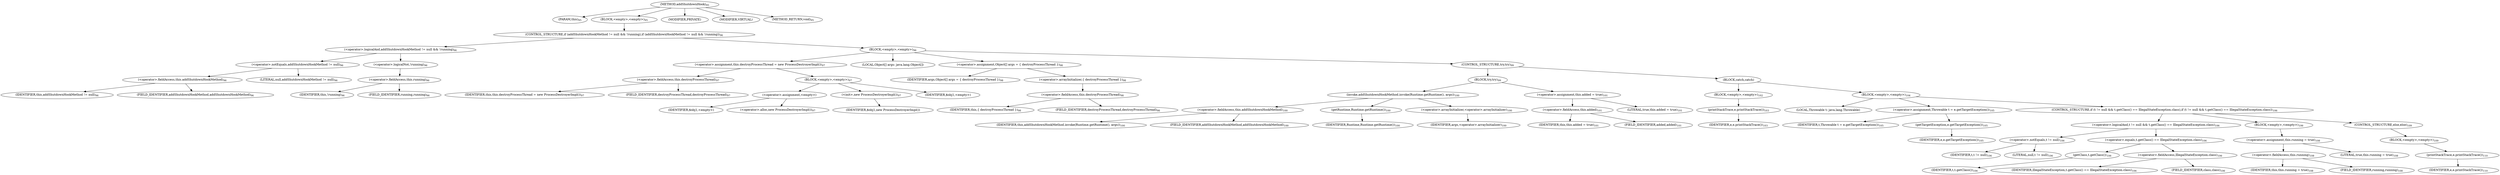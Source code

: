 digraph "addShutdownHook" {  
"209" [label = <(METHOD,addShutdownHook)<SUB>95</SUB>> ]
"210" [label = <(PARAM,this)<SUB>95</SUB>> ]
"211" [label = <(BLOCK,&lt;empty&gt;,&lt;empty&gt;)<SUB>95</SUB>> ]
"212" [label = <(CONTROL_STRUCTURE,if (addShutdownHookMethod != null &amp;&amp; !running),if (addShutdownHookMethod != null &amp;&amp; !running))<SUB>96</SUB>> ]
"213" [label = <(&lt;operator&gt;.logicalAnd,addShutdownHookMethod != null &amp;&amp; !running)<SUB>96</SUB>> ]
"214" [label = <(&lt;operator&gt;.notEquals,addShutdownHookMethod != null)<SUB>96</SUB>> ]
"215" [label = <(&lt;operator&gt;.fieldAccess,this.addShutdownHookMethod)<SUB>96</SUB>> ]
"216" [label = <(IDENTIFIER,this,addShutdownHookMethod != null)<SUB>96</SUB>> ]
"217" [label = <(FIELD_IDENTIFIER,addShutdownHookMethod,addShutdownHookMethod)<SUB>96</SUB>> ]
"218" [label = <(LITERAL,null,addShutdownHookMethod != null)<SUB>96</SUB>> ]
"219" [label = <(&lt;operator&gt;.logicalNot,!running)<SUB>96</SUB>> ]
"220" [label = <(&lt;operator&gt;.fieldAccess,this.running)<SUB>96</SUB>> ]
"221" [label = <(IDENTIFIER,this,!running)<SUB>96</SUB>> ]
"222" [label = <(FIELD_IDENTIFIER,running,running)<SUB>96</SUB>> ]
"223" [label = <(BLOCK,&lt;empty&gt;,&lt;empty&gt;)<SUB>96</SUB>> ]
"224" [label = <(&lt;operator&gt;.assignment,this.destroyProcessThread = new ProcessDestroyerImpl())<SUB>97</SUB>> ]
"225" [label = <(&lt;operator&gt;.fieldAccess,this.destroyProcessThread)<SUB>97</SUB>> ]
"226" [label = <(IDENTIFIER,this,this.destroyProcessThread = new ProcessDestroyerImpl())<SUB>97</SUB>> ]
"227" [label = <(FIELD_IDENTIFIER,destroyProcessThread,destroyProcessThread)<SUB>97</SUB>> ]
"228" [label = <(BLOCK,&lt;empty&gt;,&lt;empty&gt;)<SUB>97</SUB>> ]
"229" [label = <(&lt;operator&gt;.assignment,&lt;empty&gt;)> ]
"230" [label = <(IDENTIFIER,$obj1,&lt;empty&gt;)> ]
"231" [label = <(&lt;operator&gt;.alloc,new ProcessDestroyerImpl())<SUB>97</SUB>> ]
"232" [label = <(&lt;init&gt;,new ProcessDestroyerImpl())<SUB>97</SUB>> ]
"233" [label = <(IDENTIFIER,$obj1,new ProcessDestroyerImpl())> ]
"234" [label = <(IDENTIFIER,$obj1,&lt;empty&gt;)> ]
"235" [label = <(LOCAL,Object[] args: java.lang.Object[])> ]
"236" [label = <(&lt;operator&gt;.assignment,Object[] args = { destroyProcessThread })<SUB>98</SUB>> ]
"237" [label = <(IDENTIFIER,args,Object[] args = { destroyProcessThread })<SUB>98</SUB>> ]
"238" [label = <(&lt;operator&gt;.arrayInitializer,{ destroyProcessThread })<SUB>98</SUB>> ]
"239" [label = <(&lt;operator&gt;.fieldAccess,this.destroyProcessThread)<SUB>98</SUB>> ]
"240" [label = <(IDENTIFIER,this,{ destroyProcessThread })<SUB>98</SUB>> ]
"241" [label = <(FIELD_IDENTIFIER,destroyProcessThread,destroyProcessThread)<SUB>98</SUB>> ]
"242" [label = <(CONTROL_STRUCTURE,try,try)<SUB>99</SUB>> ]
"243" [label = <(BLOCK,try,try)<SUB>99</SUB>> ]
"244" [label = <(invoke,addShutdownHookMethod.invoke(Runtime.getRuntime(), args))<SUB>100</SUB>> ]
"245" [label = <(&lt;operator&gt;.fieldAccess,this.addShutdownHookMethod)<SUB>100</SUB>> ]
"246" [label = <(IDENTIFIER,this,addShutdownHookMethod.invoke(Runtime.getRuntime(), args))<SUB>100</SUB>> ]
"247" [label = <(FIELD_IDENTIFIER,addShutdownHookMethod,addShutdownHookMethod)<SUB>100</SUB>> ]
"248" [label = <(getRuntime,Runtime.getRuntime())<SUB>100</SUB>> ]
"249" [label = <(IDENTIFIER,Runtime,Runtime.getRuntime())<SUB>100</SUB>> ]
"250" [label = <(&lt;operator&gt;.arrayInitializer,&lt;operator&gt;.arrayInitializer)<SUB>100</SUB>> ]
"251" [label = <(IDENTIFIER,args,&lt;operator&gt;.arrayInitializer)<SUB>100</SUB>> ]
"252" [label = <(&lt;operator&gt;.assignment,this.added = true)<SUB>101</SUB>> ]
"253" [label = <(&lt;operator&gt;.fieldAccess,this.added)<SUB>101</SUB>> ]
"254" [label = <(IDENTIFIER,this,this.added = true)<SUB>101</SUB>> ]
"255" [label = <(FIELD_IDENTIFIER,added,added)<SUB>101</SUB>> ]
"256" [label = <(LITERAL,true,this.added = true)<SUB>101</SUB>> ]
"257" [label = <(BLOCK,catch,catch)> ]
"258" [label = <(BLOCK,&lt;empty&gt;,&lt;empty&gt;)<SUB>102</SUB>> ]
"259" [label = <(printStackTrace,e.printStackTrace())<SUB>103</SUB>> ]
"260" [label = <(IDENTIFIER,e,e.printStackTrace())<SUB>103</SUB>> ]
"261" [label = <(BLOCK,&lt;empty&gt;,&lt;empty&gt;)<SUB>104</SUB>> ]
"262" [label = <(LOCAL,Throwable t: java.lang.Throwable)> ]
"263" [label = <(&lt;operator&gt;.assignment,Throwable t = e.getTargetException())<SUB>105</SUB>> ]
"264" [label = <(IDENTIFIER,t,Throwable t = e.getTargetException())<SUB>105</SUB>> ]
"265" [label = <(getTargetException,e.getTargetException())<SUB>105</SUB>> ]
"266" [label = <(IDENTIFIER,e,e.getTargetException())<SUB>105</SUB>> ]
"267" [label = <(CONTROL_STRUCTURE,if (t != null &amp;&amp; t.getClass() == IllegalStateException.class),if (t != null &amp;&amp; t.getClass() == IllegalStateException.class))<SUB>106</SUB>> ]
"268" [label = <(&lt;operator&gt;.logicalAnd,t != null &amp;&amp; t.getClass() == IllegalStateException.class)<SUB>106</SUB>> ]
"269" [label = <(&lt;operator&gt;.notEquals,t != null)<SUB>106</SUB>> ]
"270" [label = <(IDENTIFIER,t,t != null)<SUB>106</SUB>> ]
"271" [label = <(LITERAL,null,t != null)<SUB>106</SUB>> ]
"272" [label = <(&lt;operator&gt;.equals,t.getClass() == IllegalStateException.class)<SUB>106</SUB>> ]
"273" [label = <(getClass,t.getClass())<SUB>106</SUB>> ]
"274" [label = <(IDENTIFIER,t,t.getClass())<SUB>106</SUB>> ]
"275" [label = <(&lt;operator&gt;.fieldAccess,IllegalStateException.class)<SUB>106</SUB>> ]
"276" [label = <(IDENTIFIER,IllegalStateException,t.getClass() == IllegalStateException.class)<SUB>106</SUB>> ]
"277" [label = <(FIELD_IDENTIFIER,class,class)<SUB>106</SUB>> ]
"278" [label = <(BLOCK,&lt;empty&gt;,&lt;empty&gt;)<SUB>106</SUB>> ]
"279" [label = <(&lt;operator&gt;.assignment,this.running = true)<SUB>108</SUB>> ]
"280" [label = <(&lt;operator&gt;.fieldAccess,this.running)<SUB>108</SUB>> ]
"281" [label = <(IDENTIFIER,this,this.running = true)<SUB>108</SUB>> ]
"282" [label = <(FIELD_IDENTIFIER,running,running)<SUB>108</SUB>> ]
"283" [label = <(LITERAL,true,this.running = true)<SUB>108</SUB>> ]
"284" [label = <(CONTROL_STRUCTURE,else,else)<SUB>109</SUB>> ]
"285" [label = <(BLOCK,&lt;empty&gt;,&lt;empty&gt;)<SUB>109</SUB>> ]
"286" [label = <(printStackTrace,e.printStackTrace())<SUB>110</SUB>> ]
"287" [label = <(IDENTIFIER,e,e.printStackTrace())<SUB>110</SUB>> ]
"288" [label = <(MODIFIER,PRIVATE)> ]
"289" [label = <(MODIFIER,VIRTUAL)> ]
"290" [label = <(METHOD_RETURN,void)<SUB>95</SUB>> ]
  "209" -> "210" 
  "209" -> "211" 
  "209" -> "288" 
  "209" -> "289" 
  "209" -> "290" 
  "211" -> "212" 
  "212" -> "213" 
  "212" -> "223" 
  "213" -> "214" 
  "213" -> "219" 
  "214" -> "215" 
  "214" -> "218" 
  "215" -> "216" 
  "215" -> "217" 
  "219" -> "220" 
  "220" -> "221" 
  "220" -> "222" 
  "223" -> "224" 
  "223" -> "235" 
  "223" -> "236" 
  "223" -> "242" 
  "224" -> "225" 
  "224" -> "228" 
  "225" -> "226" 
  "225" -> "227" 
  "228" -> "229" 
  "228" -> "232" 
  "228" -> "234" 
  "229" -> "230" 
  "229" -> "231" 
  "232" -> "233" 
  "236" -> "237" 
  "236" -> "238" 
  "238" -> "239" 
  "239" -> "240" 
  "239" -> "241" 
  "242" -> "243" 
  "242" -> "257" 
  "243" -> "244" 
  "243" -> "252" 
  "244" -> "245" 
  "244" -> "248" 
  "244" -> "250" 
  "245" -> "246" 
  "245" -> "247" 
  "248" -> "249" 
  "250" -> "251" 
  "252" -> "253" 
  "252" -> "256" 
  "253" -> "254" 
  "253" -> "255" 
  "257" -> "258" 
  "257" -> "261" 
  "258" -> "259" 
  "259" -> "260" 
  "261" -> "262" 
  "261" -> "263" 
  "261" -> "267" 
  "263" -> "264" 
  "263" -> "265" 
  "265" -> "266" 
  "267" -> "268" 
  "267" -> "278" 
  "267" -> "284" 
  "268" -> "269" 
  "268" -> "272" 
  "269" -> "270" 
  "269" -> "271" 
  "272" -> "273" 
  "272" -> "275" 
  "273" -> "274" 
  "275" -> "276" 
  "275" -> "277" 
  "278" -> "279" 
  "279" -> "280" 
  "279" -> "283" 
  "280" -> "281" 
  "280" -> "282" 
  "284" -> "285" 
  "285" -> "286" 
  "286" -> "287" 
}
